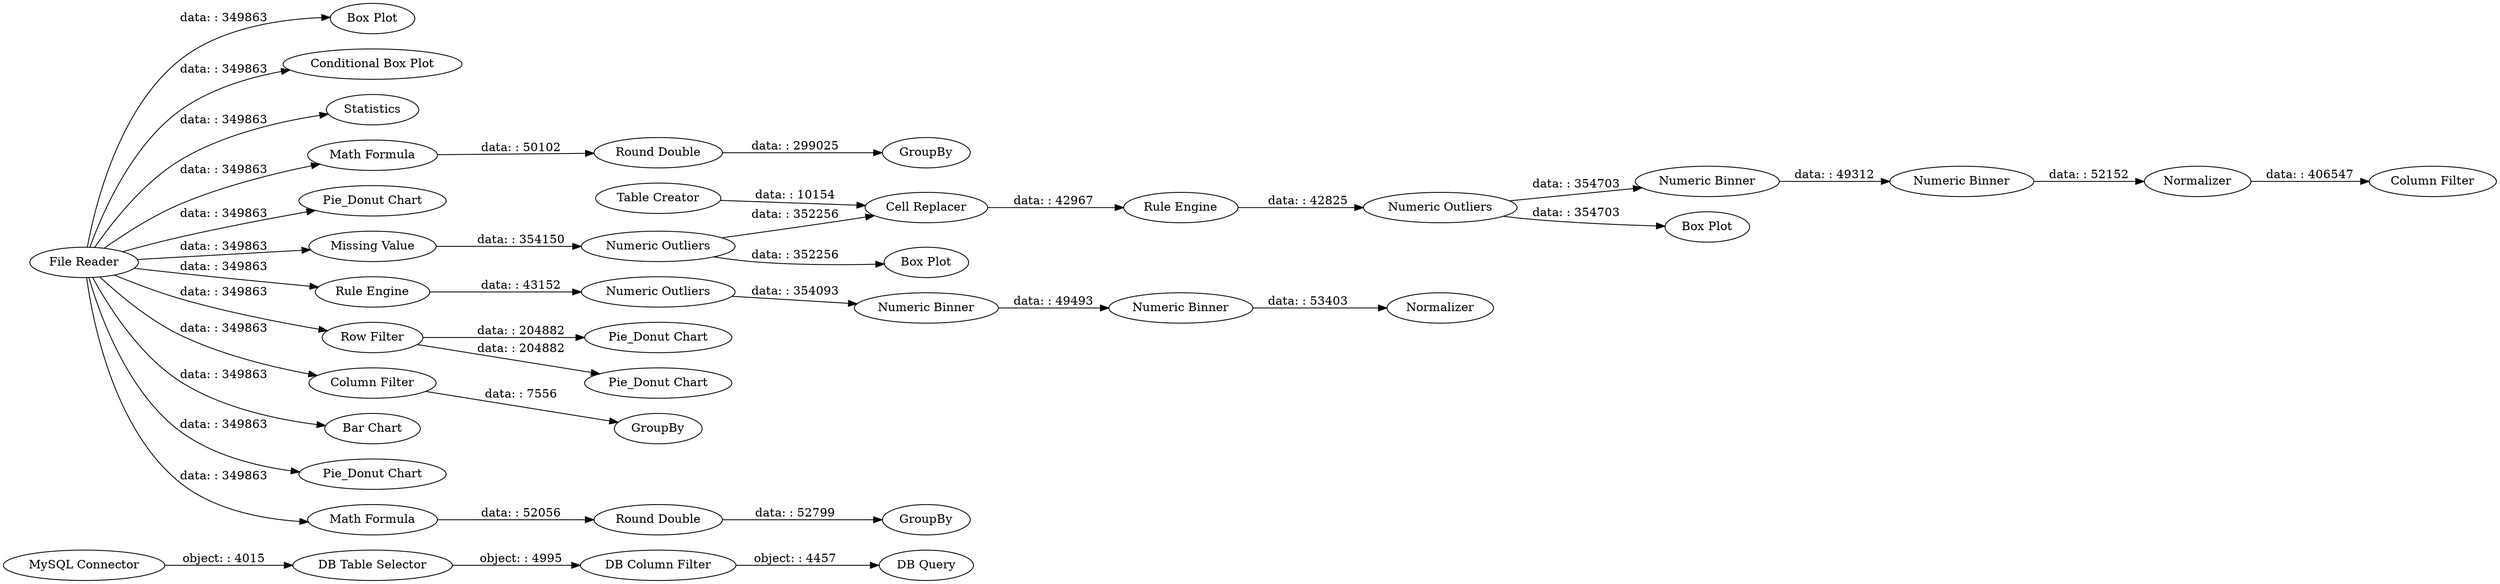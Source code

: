 digraph {
	"6875387673849323236_35" [label="DB Column Filter"]
	"6875387673849323236_59" [label="Box Plot"]
	"6875387673849323236_21" [label=GroupBy]
	"6875387673849323236_41" [label="Box Plot"]
	"6875387673849323236_36" [label="DB Query"]
	"6875387673849323236_63" [label="Conditional Box Plot"]
	"6875387673849323236_39" [label=Statistics]
	"6875387673849323236_29" [label="Pie_Donut Chart"]
	"6875387673849323236_10" [label="Math Formula"]
	"6875387673849323236_28" [label="Pie_Donut Chart"]
	"6875387673849323236_22" [label=GroupBy]
	"6875387673849323236_61" [label="Column Filter"]
	"6875387673849323236_40" [label="Missing Value"]
	"6875387673849323236_31" [label="MySQL Connector"]
	"6875387673849323236_54" [label=Normalizer]
	"6875387673849323236_56" [label="Table Creator"]
	"6875387673849323236_50" [label="Rule Engine"]
	"6875387673849323236_1" [label="File Reader"]
	"6875387673849323236_44" [label="Numeric Outliers"]
	"6875387673849323236_27" [label="Row Filter"]
	"6875387673849323236_25" [label="Pie_Donut Chart"]
	"6875387673849323236_45" [label="Cell Replacer"]
	"6875387673849323236_52" [label="Rule Engine"]
	"6875387673849323236_42" [label="Column Filter"]
	"6875387673849323236_47" [label="Numeric Binner"]
	"6875387673849323236_62" [label="Bar Chart"]
	"6875387673849323236_49" [label=Normalizer]
	"6875387673849323236_55" [label="Numeric Binner"]
	"6875387673849323236_2" [label="Pie_Donut Chart"]
	"6875387673849323236_46" [label="Numeric Binner"]
	"6875387673849323236_60" [label="Box Plot"]
	"6875387673849323236_33" [label="DB Table Selector"]
	"6875387673849323236_18" [label="Round Double"]
	"6875387673849323236_58" [label="Numeric Outliers"]
	"6875387673849323236_5" [label="Math Formula"]
	"6875387673849323236_51" [label="Numeric Outliers"]
	"6875387673849323236_23" [label="Round Double"]
	"6875387673849323236_53" [label="Numeric Binner"]
	"6875387673849323236_43" [label=GroupBy]
	"6875387673849323236_35" -> "6875387673849323236_36" [label="object: : 4457"]
	"6875387673849323236_5" -> "6875387673849323236_18" [label="data: : 52056"]
	"6875387673849323236_18" -> "6875387673849323236_21" [label="data: : 52799"]
	"6875387673849323236_1" -> "6875387673849323236_62" [label="data: : 349863"]
	"6875387673849323236_1" -> "6875387673849323236_41" [label="data: : 349863"]
	"6875387673849323236_56" -> "6875387673849323236_45" [label="data: : 10154"]
	"6875387673849323236_47" -> "6875387673849323236_49" [label="data: : 53403"]
	"6875387673849323236_58" -> "6875387673849323236_45" [label="data: : 352256"]
	"6875387673849323236_31" -> "6875387673849323236_33" [label="object: : 4015"]
	"6875387673849323236_1" -> "6875387673849323236_63" [label="data: : 349863"]
	"6875387673849323236_1" -> "6875387673849323236_50" [label="data: : 349863"]
	"6875387673849323236_46" -> "6875387673849323236_47" [label="data: : 49493"]
	"6875387673849323236_23" -> "6875387673849323236_22" [label="data: : 299025"]
	"6875387673849323236_51" -> "6875387673849323236_55" [label="data: : 354703"]
	"6875387673849323236_44" -> "6875387673849323236_46" [label="data: : 354093"]
	"6875387673849323236_27" -> "6875387673849323236_25" [label="data: : 204882"]
	"6875387673849323236_1" -> "6875387673849323236_28" [label="data: : 349863"]
	"6875387673849323236_50" -> "6875387673849323236_44" [label="data: : 43152"]
	"6875387673849323236_52" -> "6875387673849323236_51" [label="data: : 42825"]
	"6875387673849323236_1" -> "6875387673849323236_10" [label="data: : 349863"]
	"6875387673849323236_55" -> "6875387673849323236_53" [label="data: : 49312"]
	"6875387673849323236_1" -> "6875387673849323236_39" [label="data: : 349863"]
	"6875387673849323236_1" -> "6875387673849323236_27" [label="data: : 349863"]
	"6875387673849323236_1" -> "6875387673849323236_5" [label="data: : 349863"]
	"6875387673849323236_33" -> "6875387673849323236_35" [label="object: : 4995"]
	"6875387673849323236_27" -> "6875387673849323236_29" [label="data: : 204882"]
	"6875387673849323236_54" -> "6875387673849323236_61" [label="data: : 406547"]
	"6875387673849323236_51" -> "6875387673849323236_60" [label="data: : 354703"]
	"6875387673849323236_58" -> "6875387673849323236_59" [label="data: : 352256"]
	"6875387673849323236_1" -> "6875387673849323236_42" [label="data: : 349863"]
	"6875387673849323236_53" -> "6875387673849323236_54" [label="data: : 52152"]
	"6875387673849323236_1" -> "6875387673849323236_40" [label="data: : 349863"]
	"6875387673849323236_1" -> "6875387673849323236_2" [label="data: : 349863"]
	"6875387673849323236_45" -> "6875387673849323236_52" [label="data: : 42967"]
	"6875387673849323236_42" -> "6875387673849323236_43" [label="data: : 7556"]
	"6875387673849323236_10" -> "6875387673849323236_23" [label="data: : 50102"]
	"6875387673849323236_40" -> "6875387673849323236_58" [label="data: : 354150"]
	rankdir=LR
}
